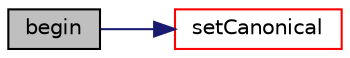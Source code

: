 digraph "begin"
{
  bgcolor="transparent";
  edge [fontname="Helvetica",fontsize="10",labelfontname="Helvetica",labelfontsize="10"];
  node [fontname="Helvetica",fontsize="10",shape=record];
  rankdir="LR";
  Node1 [label="begin",height=0.2,width=0.4,color="black", fillcolor="grey75", style="filled", fontcolor="black"];
  Node1 -> Node2 [color="midnightblue",fontsize="10",style="solid",fontname="Helvetica"];
  Node2 [label="setCanonical",height=0.2,width=0.4,color="red",URL="$a00620.html#a9fe0f5513339c480e64660f5f36514c2",tooltip="Set edge to a unique state so different ones can be compared. "];
}
